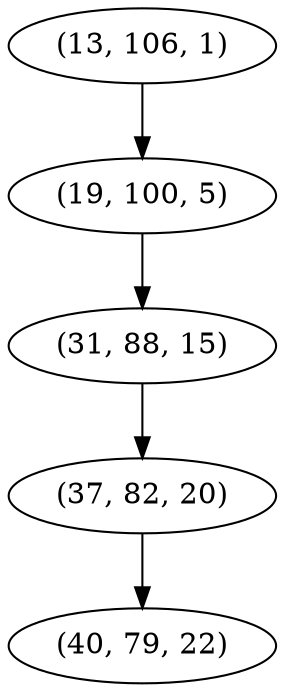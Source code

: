 digraph tree {
    "(13, 106, 1)";
    "(19, 100, 5)";
    "(31, 88, 15)";
    "(37, 82, 20)";
    "(40, 79, 22)";
    "(13, 106, 1)" -> "(19, 100, 5)";
    "(19, 100, 5)" -> "(31, 88, 15)";
    "(31, 88, 15)" -> "(37, 82, 20)";
    "(37, 82, 20)" -> "(40, 79, 22)";
}
